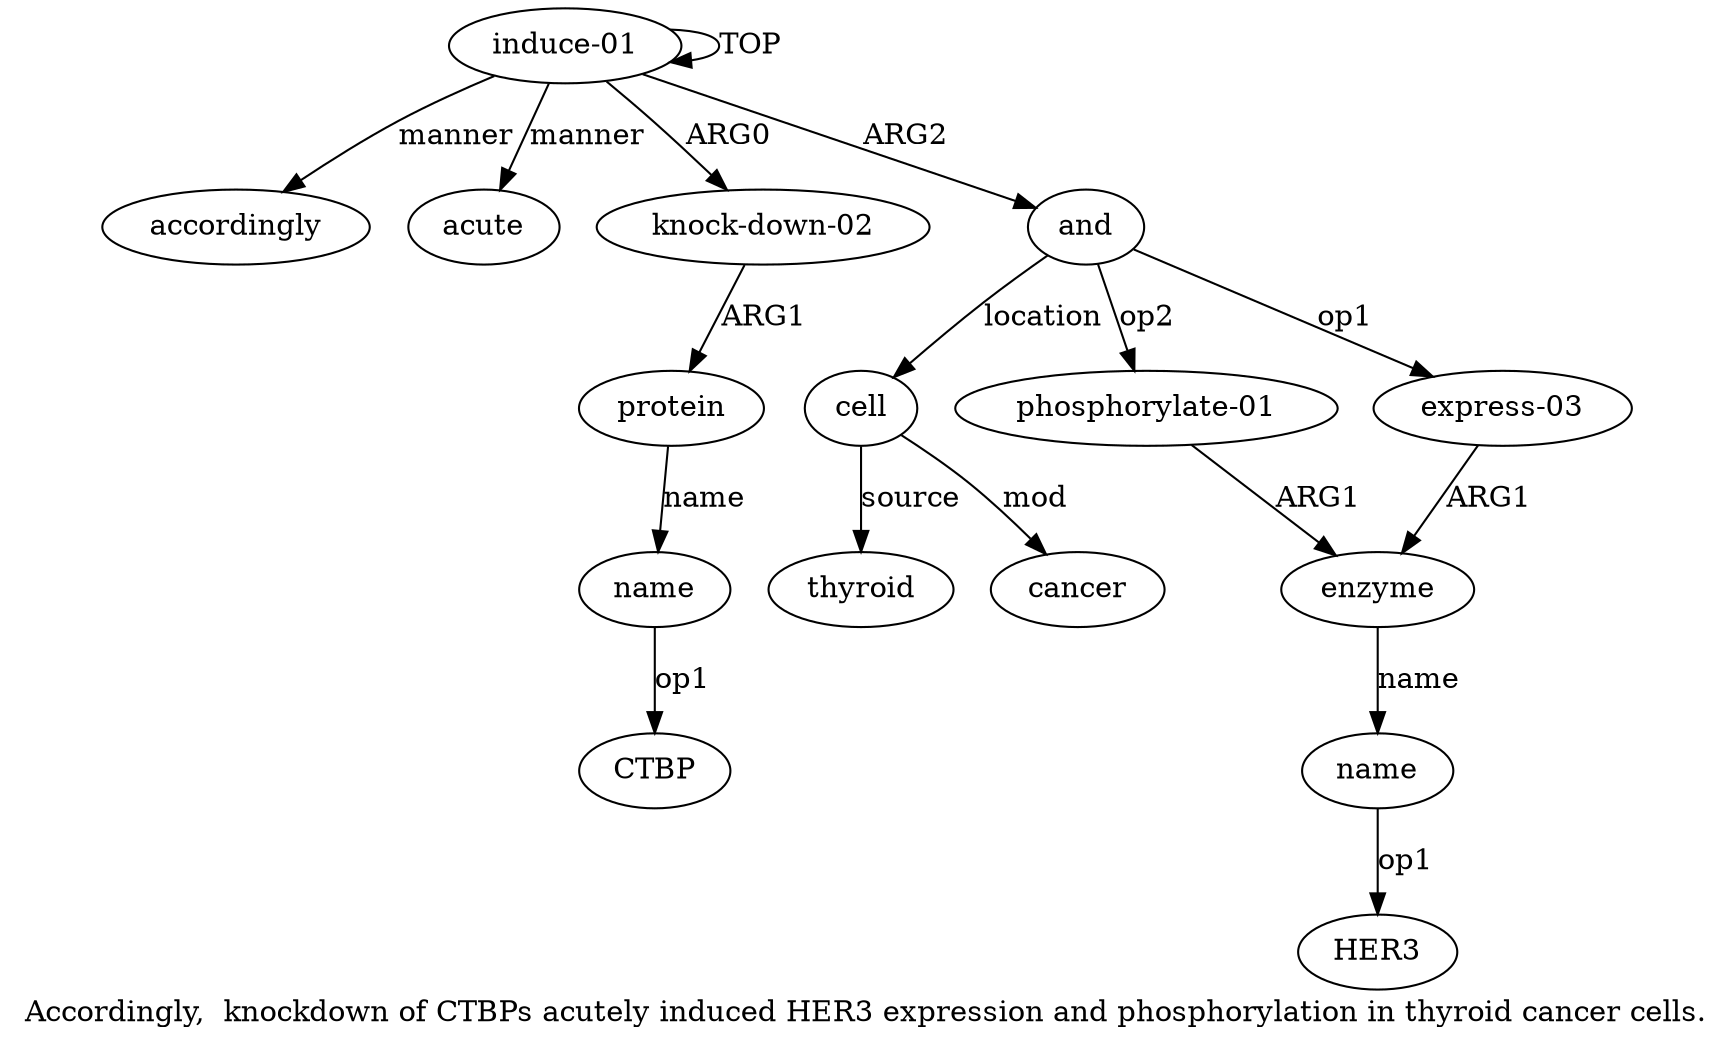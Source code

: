 digraph  {
	graph [label="Accordingly,  knockdown of CTBPs acutely induced HER3 expression and phosphorylation in thyroid cancer cells."];
	node [label="\N"];
	a11	 [color=black,
		gold_ind=11,
		gold_label=thyroid,
		label=thyroid,
		test_ind=11,
		test_label=thyroid];
	a10	 [color=black,
		gold_ind=10,
		gold_label=cancer,
		label=cancer,
		test_ind=10,
		test_label=cancer];
	a13	 [color=black,
		gold_ind=13,
		gold_label=accordingly,
		label=accordingly,
		test_ind=13,
		test_label=accordingly];
	a12	 [color=black,
		gold_ind=12,
		gold_label=acute,
		label=acute,
		test_ind=12,
		test_label=acute];
	"a3 CTBP"	 [color=black,
		gold_ind=-1,
		gold_label=CTBP,
		label=CTBP,
		test_ind=-1,
		test_label=CTBP];
	"a7 HER3"	 [color=black,
		gold_ind=-1,
		gold_label=HER3,
		label=HER3,
		test_ind=-1,
		test_label=HER3];
	a1	 [color=black,
		gold_ind=1,
		gold_label="knock-down-02",
		label="knock-down-02",
		test_ind=1,
		test_label="knock-down-02"];
	a2	 [color=black,
		gold_ind=2,
		gold_label=protein,
		label=protein,
		test_ind=2,
		test_label=protein];
	a1 -> a2 [key=0,
	color=black,
	gold_label=ARG1,
	label=ARG1,
	test_label=ARG1];
a0 [color=black,
	gold_ind=0,
	gold_label="induce-01",
	label="induce-01",
	test_ind=0,
	test_label="induce-01"];
a0 -> a13 [key=0,
color=black,
gold_label=manner,
label=manner,
test_label=manner];
a0 -> a12 [key=0,
color=black,
gold_label=manner,
label=manner,
test_label=manner];
a0 -> a1 [key=0,
color=black,
gold_label=ARG0,
label=ARG0,
test_label=ARG0];
a0 -> a0 [key=0,
color=black,
gold_label=TOP,
label=TOP,
test_label=TOP];
a4 [color=black,
gold_ind=4,
gold_label=and,
label=and,
test_ind=4,
test_label=and];
a0 -> a4 [key=0,
color=black,
gold_label=ARG2,
label=ARG2,
test_label=ARG2];
a3 [color=black,
gold_ind=3,
gold_label=name,
label=name,
test_ind=3,
test_label=name];
a3 -> "a3 CTBP" [key=0,
color=black,
gold_label=op1,
label=op1,
test_label=op1];
a2 -> a3 [key=0,
color=black,
gold_label=name,
label=name,
test_label=name];
a5 [color=black,
gold_ind=5,
gold_label="express-03",
label="express-03",
test_ind=5,
test_label="express-03"];
a6 [color=black,
gold_ind=6,
gold_label=enzyme,
label=enzyme,
test_ind=6,
test_label=enzyme];
a5 -> a6 [key=0,
color=black,
gold_label=ARG1,
label=ARG1,
test_label=ARG1];
a4 -> a5 [key=0,
color=black,
gold_label=op1,
label=op1,
test_label=op1];
a9 [color=black,
gold_ind=9,
gold_label=cell,
label=cell,
test_ind=9,
test_label=cell];
a4 -> a9 [key=0,
color=black,
gold_label=location,
label=location,
test_label=location];
a8 [color=black,
gold_ind=8,
gold_label="phosphorylate-01",
label="phosphorylate-01",
test_ind=8,
test_label="phosphorylate-01"];
a4 -> a8 [key=0,
color=black,
gold_label=op2,
label=op2,
test_label=op2];
a7 [color=black,
gold_ind=7,
gold_label=name,
label=name,
test_ind=7,
test_label=name];
a7 -> "a7 HER3" [key=0,
color=black,
gold_label=op1,
label=op1,
test_label=op1];
a6 -> a7 [key=0,
color=black,
gold_label=name,
label=name,
test_label=name];
a9 -> a11 [key=0,
color=black,
gold_label=source,
label=source,
test_label=source];
a9 -> a10 [key=0,
color=black,
gold_label=mod,
label=mod,
test_label=mod];
a8 -> a6 [key=0,
color=black,
gold_label=ARG1,
label=ARG1,
test_label=ARG1];
}
